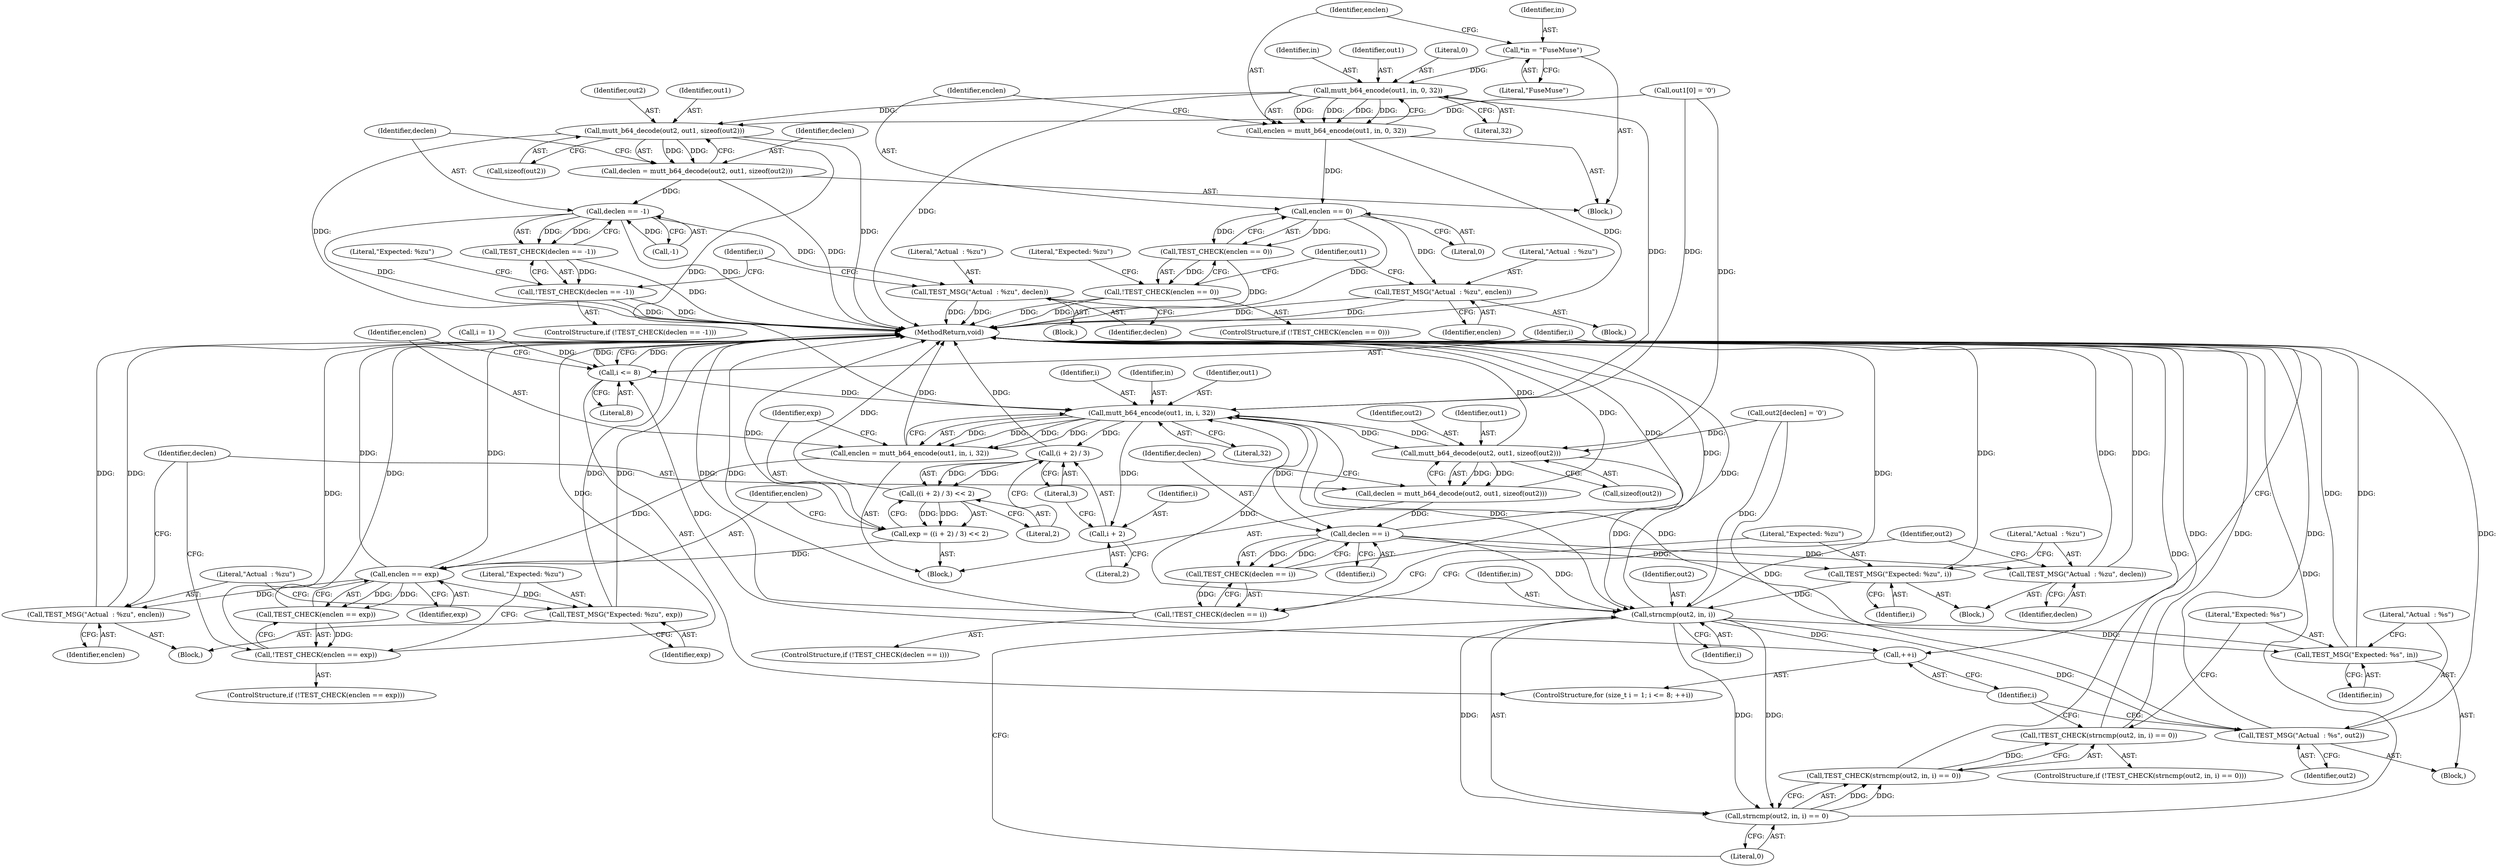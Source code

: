 digraph "0_neomutt_6f163e07ae68654d7ac5268cbb7565f6df79ad85_4@pointer" {
"1000116" [label="(Call,mutt_b64_encode(out1, in, 0, 32))"];
"1000107" [label="(Call,*in = \"FuseMuse\")"];
"1000114" [label="(Call,enclen = mutt_b64_encode(out1, in, 0, 32))"];
"1000124" [label="(Call,enclen == 0)"];
"1000123" [label="(Call,TEST_CHECK(enclen == 0))"];
"1000122" [label="(Call,!TEST_CHECK(enclen == 0))"];
"1000131" [label="(Call,TEST_MSG(\"Actual  : %zu\", enclen))"];
"1000141" [label="(Call,mutt_b64_decode(out2, out1, sizeof(out2)))"];
"1000139" [label="(Call,declen = mutt_b64_decode(out2, out1, sizeof(out2)))"];
"1000149" [label="(Call,declen == -1)"];
"1000148" [label="(Call,TEST_CHECK(declen == -1))"];
"1000147" [label="(Call,!TEST_CHECK(declen == -1))"];
"1000158" [label="(Call,TEST_MSG(\"Actual  : %zu\", declen))"];
"1000174" [label="(Call,mutt_b64_encode(out1, in, i, 32))"];
"1000172" [label="(Call,enclen = mutt_b64_encode(out1, in, i, 32))"];
"1000192" [label="(Call,enclen == exp)"];
"1000191" [label="(Call,TEST_CHECK(enclen == exp))"];
"1000190" [label="(Call,!TEST_CHECK(enclen == exp))"];
"1000196" [label="(Call,TEST_MSG(\"Expected: %zu\", exp))"];
"1000199" [label="(Call,TEST_MSG(\"Actual  : %zu\", enclen))"];
"1000183" [label="(Call,(i + 2) / 3)"];
"1000182" [label="(Call,((i + 2) / 3) << 2)"];
"1000180" [label="(Call,exp = ((i + 2) / 3) << 2)"];
"1000184" [label="(Call,i + 2)"];
"1000204" [label="(Call,mutt_b64_decode(out2, out1, sizeof(out2)))"];
"1000202" [label="(Call,declen = mutt_b64_decode(out2, out1, sizeof(out2)))"];
"1000212" [label="(Call,declen == i)"];
"1000211" [label="(Call,TEST_CHECK(declen == i))"];
"1000210" [label="(Call,!TEST_CHECK(declen == i))"];
"1000216" [label="(Call,TEST_MSG(\"Expected: %zu\", i))"];
"1000231" [label="(Call,strncmp(out2, in, i))"];
"1000169" [label="(Call,++i)"];
"1000166" [label="(Call,i <= 8)"];
"1000230" [label="(Call,strncmp(out2, in, i) == 0)"];
"1000229" [label="(Call,TEST_CHECK(strncmp(out2, in, i) == 0))"];
"1000228" [label="(Call,!TEST_CHECK(strncmp(out2, in, i) == 0))"];
"1000237" [label="(Call,TEST_MSG(\"Expected: %s\", in))"];
"1000240" [label="(Call,TEST_MSG(\"Actual  : %s\", out2))"];
"1000219" [label="(Call,TEST_MSG(\"Actual  : %zu\", declen))"];
"1000205" [label="(Identifier,out2)"];
"1000142" [label="(Identifier,out2)"];
"1000148" [label="(Call,TEST_CHECK(declen == -1))"];
"1000195" [label="(Block,)"];
"1000227" [label="(ControlStructure,if (!TEST_CHECK(strncmp(out2, in, i) == 0)))"];
"1000217" [label="(Literal,\"Expected: %zu\")"];
"1000185" [label="(Identifier,i)"];
"1000155" [label="(Literal,\"Expected: %zu\")"];
"1000169" [label="(Call,++i)"];
"1000218" [label="(Identifier,i)"];
"1000108" [label="(Identifier,in)"];
"1000219" [label="(Call,TEST_MSG(\"Actual  : %zu\", declen))"];
"1000240" [label="(Call,TEST_MSG(\"Actual  : %s\", out2))"];
"1000161" [label="(ControlStructure,for (size_t i = 1; i <= 8; ++i))"];
"1000186" [label="(Literal,2)"];
"1000177" [label="(Identifier,i)"];
"1000131" [label="(Call,TEST_MSG(\"Actual  : %zu\", enclen))"];
"1000204" [label="(Call,mutt_b64_decode(out2, out1, sizeof(out2)))"];
"1000107" [label="(Call,*in = \"FuseMuse\")"];
"1000207" [label="(Call,sizeof(out2))"];
"1000114" [label="(Call,enclen = mutt_b64_encode(out1, in, 0, 32))"];
"1000191" [label="(Call,TEST_CHECK(enclen == exp))"];
"1000124" [label="(Call,enclen == 0)"];
"1000147" [label="(Call,!TEST_CHECK(declen == -1))"];
"1000167" [label="(Identifier,i)"];
"1000172" [label="(Call,enclen = mutt_b64_encode(out1, in, i, 32))"];
"1000190" [label="(Call,!TEST_CHECK(enclen == exp))"];
"1000193" [label="(Identifier,enclen)"];
"1000176" [label="(Identifier,in)"];
"1000182" [label="(Call,((i + 2) / 3) << 2)"];
"1000203" [label="(Identifier,declen)"];
"1000236" [label="(Block,)"];
"1000211" [label="(Call,TEST_CHECK(declen == i))"];
"1000139" [label="(Call,declen = mutt_b64_decode(out2, out1, sizeof(out2)))"];
"1000120" [label="(Literal,32)"];
"1000171" [label="(Block,)"];
"1000187" [label="(Literal,3)"];
"1000200" [label="(Literal,\"Actual  : %zu\")"];
"1000153" [label="(Block,)"];
"1000150" [label="(Identifier,declen)"];
"1000160" [label="(Identifier,declen)"];
"1000164" [label="(Identifier,i)"];
"1000232" [label="(Identifier,out2)"];
"1000238" [label="(Literal,\"Expected: %s\")"];
"1000222" [label="(Call,out2[declen] = '\0')"];
"1000221" [label="(Identifier,declen)"];
"1000199" [label="(Call,TEST_MSG(\"Actual  : %zu\", enclen))"];
"1000146" [label="(ControlStructure,if (!TEST_CHECK(declen == -1)))"];
"1000121" [label="(ControlStructure,if (!TEST_CHECK(enclen == 0)))"];
"1000194" [label="(Identifier,exp)"];
"1000129" [label="(Literal,\"Expected: %zu\")"];
"1000188" [label="(Literal,2)"];
"1000197" [label="(Literal,\"Expected: %zu\")"];
"1000168" [label="(Literal,8)"];
"1000234" [label="(Identifier,i)"];
"1000119" [label="(Literal,0)"];
"1000122" [label="(Call,!TEST_CHECK(enclen == 0))"];
"1000170" [label="(Identifier,i)"];
"1000206" [label="(Identifier,out1)"];
"1000233" [label="(Identifier,in)"];
"1000237" [label="(Call,TEST_MSG(\"Expected: %s\", in))"];
"1000159" [label="(Literal,\"Actual  : %zu\")"];
"1000192" [label="(Call,enclen == exp)"];
"1000140" [label="(Identifier,declen)"];
"1000241" [label="(Literal,\"Actual  : %s\")"];
"1000209" [label="(ControlStructure,if (!TEST_CHECK(declen == i)))"];
"1000235" [label="(Literal,0)"];
"1000181" [label="(Identifier,exp)"];
"1000180" [label="(Call,exp = ((i + 2) / 3) << 2)"];
"1000125" [label="(Identifier,enclen)"];
"1000243" [label="(MethodReturn,void)"];
"1000116" [label="(Call,mutt_b64_encode(out1, in, 0, 32))"];
"1000173" [label="(Identifier,enclen)"];
"1000127" [label="(Block,)"];
"1000118" [label="(Identifier,in)"];
"1000215" [label="(Block,)"];
"1000115" [label="(Identifier,enclen)"];
"1000231" [label="(Call,strncmp(out2, in, i))"];
"1000198" [label="(Identifier,exp)"];
"1000105" [label="(Block,)"];
"1000230" [label="(Call,strncmp(out2, in, i) == 0)"];
"1000158" [label="(Call,TEST_MSG(\"Actual  : %zu\", declen))"];
"1000210" [label="(Call,!TEST_CHECK(declen == i))"];
"1000126" [label="(Literal,0)"];
"1000214" [label="(Identifier,i)"];
"1000201" [label="(Identifier,enclen)"];
"1000220" [label="(Literal,\"Actual  : %zu\")"];
"1000189" [label="(ControlStructure,if (!TEST_CHECK(enclen == exp)))"];
"1000228" [label="(Call,!TEST_CHECK(strncmp(out2, in, i) == 0))"];
"1000175" [label="(Identifier,out1)"];
"1000117" [label="(Identifier,out1)"];
"1000149" [label="(Call,declen == -1)"];
"1000163" [label="(Call,i = 1)"];
"1000109" [label="(Literal,\"FuseMuse\")"];
"1000196" [label="(Call,TEST_MSG(\"Expected: %zu\", exp))"];
"1000229" [label="(Call,TEST_CHECK(strncmp(out2, in, i) == 0))"];
"1000216" [label="(Call,TEST_MSG(\"Expected: %zu\", i))"];
"1000224" [label="(Identifier,out2)"];
"1000174" [label="(Call,mutt_b64_encode(out1, in, i, 32))"];
"1000166" [label="(Call,i <= 8)"];
"1000202" [label="(Call,declen = mutt_b64_decode(out2, out1, sizeof(out2)))"];
"1000239" [label="(Identifier,in)"];
"1000178" [label="(Literal,32)"];
"1000213" [label="(Identifier,declen)"];
"1000151" [label="(Call,-1)"];
"1000144" [label="(Call,sizeof(out2))"];
"1000242" [label="(Identifier,out2)"];
"1000143" [label="(Identifier,out1)"];
"1000132" [label="(Literal,\"Actual  : %zu\")"];
"1000212" [label="(Call,declen == i)"];
"1000141" [label="(Call,mutt_b64_decode(out2, out1, sizeof(out2)))"];
"1000123" [label="(Call,TEST_CHECK(enclen == 0))"];
"1000133" [label="(Identifier,enclen)"];
"1000184" [label="(Call,i + 2)"];
"1000136" [label="(Identifier,out1)"];
"1000183" [label="(Call,(i + 2) / 3)"];
"1000134" [label="(Call,out1[0] = '\0')"];
"1000116" -> "1000114"  [label="AST: "];
"1000116" -> "1000120"  [label="CFG: "];
"1000117" -> "1000116"  [label="AST: "];
"1000118" -> "1000116"  [label="AST: "];
"1000119" -> "1000116"  [label="AST: "];
"1000120" -> "1000116"  [label="AST: "];
"1000114" -> "1000116"  [label="CFG: "];
"1000116" -> "1000243"  [label="DDG: "];
"1000116" -> "1000114"  [label="DDG: "];
"1000116" -> "1000114"  [label="DDG: "];
"1000116" -> "1000114"  [label="DDG: "];
"1000116" -> "1000114"  [label="DDG: "];
"1000107" -> "1000116"  [label="DDG: "];
"1000116" -> "1000141"  [label="DDG: "];
"1000116" -> "1000174"  [label="DDG: "];
"1000107" -> "1000105"  [label="AST: "];
"1000107" -> "1000109"  [label="CFG: "];
"1000108" -> "1000107"  [label="AST: "];
"1000109" -> "1000107"  [label="AST: "];
"1000115" -> "1000107"  [label="CFG: "];
"1000114" -> "1000105"  [label="AST: "];
"1000115" -> "1000114"  [label="AST: "];
"1000125" -> "1000114"  [label="CFG: "];
"1000114" -> "1000243"  [label="DDG: "];
"1000114" -> "1000124"  [label="DDG: "];
"1000124" -> "1000123"  [label="AST: "];
"1000124" -> "1000126"  [label="CFG: "];
"1000125" -> "1000124"  [label="AST: "];
"1000126" -> "1000124"  [label="AST: "];
"1000123" -> "1000124"  [label="CFG: "];
"1000124" -> "1000243"  [label="DDG: "];
"1000124" -> "1000123"  [label="DDG: "];
"1000124" -> "1000123"  [label="DDG: "];
"1000124" -> "1000131"  [label="DDG: "];
"1000123" -> "1000122"  [label="AST: "];
"1000122" -> "1000123"  [label="CFG: "];
"1000123" -> "1000243"  [label="DDG: "];
"1000123" -> "1000122"  [label="DDG: "];
"1000122" -> "1000121"  [label="AST: "];
"1000129" -> "1000122"  [label="CFG: "];
"1000136" -> "1000122"  [label="CFG: "];
"1000122" -> "1000243"  [label="DDG: "];
"1000122" -> "1000243"  [label="DDG: "];
"1000131" -> "1000127"  [label="AST: "];
"1000131" -> "1000133"  [label="CFG: "];
"1000132" -> "1000131"  [label="AST: "];
"1000133" -> "1000131"  [label="AST: "];
"1000136" -> "1000131"  [label="CFG: "];
"1000131" -> "1000243"  [label="DDG: "];
"1000131" -> "1000243"  [label="DDG: "];
"1000141" -> "1000139"  [label="AST: "];
"1000141" -> "1000144"  [label="CFG: "];
"1000142" -> "1000141"  [label="AST: "];
"1000143" -> "1000141"  [label="AST: "];
"1000144" -> "1000141"  [label="AST: "];
"1000139" -> "1000141"  [label="CFG: "];
"1000141" -> "1000243"  [label="DDG: "];
"1000141" -> "1000243"  [label="DDG: "];
"1000141" -> "1000139"  [label="DDG: "];
"1000141" -> "1000139"  [label="DDG: "];
"1000134" -> "1000141"  [label="DDG: "];
"1000141" -> "1000174"  [label="DDG: "];
"1000139" -> "1000105"  [label="AST: "];
"1000140" -> "1000139"  [label="AST: "];
"1000150" -> "1000139"  [label="CFG: "];
"1000139" -> "1000243"  [label="DDG: "];
"1000139" -> "1000149"  [label="DDG: "];
"1000149" -> "1000148"  [label="AST: "];
"1000149" -> "1000151"  [label="CFG: "];
"1000150" -> "1000149"  [label="AST: "];
"1000151" -> "1000149"  [label="AST: "];
"1000148" -> "1000149"  [label="CFG: "];
"1000149" -> "1000243"  [label="DDG: "];
"1000149" -> "1000243"  [label="DDG: "];
"1000149" -> "1000148"  [label="DDG: "];
"1000149" -> "1000148"  [label="DDG: "];
"1000151" -> "1000149"  [label="DDG: "];
"1000149" -> "1000158"  [label="DDG: "];
"1000148" -> "1000147"  [label="AST: "];
"1000147" -> "1000148"  [label="CFG: "];
"1000148" -> "1000243"  [label="DDG: "];
"1000148" -> "1000147"  [label="DDG: "];
"1000147" -> "1000146"  [label="AST: "];
"1000155" -> "1000147"  [label="CFG: "];
"1000164" -> "1000147"  [label="CFG: "];
"1000147" -> "1000243"  [label="DDG: "];
"1000147" -> "1000243"  [label="DDG: "];
"1000158" -> "1000153"  [label="AST: "];
"1000158" -> "1000160"  [label="CFG: "];
"1000159" -> "1000158"  [label="AST: "];
"1000160" -> "1000158"  [label="AST: "];
"1000164" -> "1000158"  [label="CFG: "];
"1000158" -> "1000243"  [label="DDG: "];
"1000158" -> "1000243"  [label="DDG: "];
"1000174" -> "1000172"  [label="AST: "];
"1000174" -> "1000178"  [label="CFG: "];
"1000175" -> "1000174"  [label="AST: "];
"1000176" -> "1000174"  [label="AST: "];
"1000177" -> "1000174"  [label="AST: "];
"1000178" -> "1000174"  [label="AST: "];
"1000172" -> "1000174"  [label="CFG: "];
"1000174" -> "1000172"  [label="DDG: "];
"1000174" -> "1000172"  [label="DDG: "];
"1000174" -> "1000172"  [label="DDG: "];
"1000174" -> "1000172"  [label="DDG: "];
"1000204" -> "1000174"  [label="DDG: "];
"1000134" -> "1000174"  [label="DDG: "];
"1000237" -> "1000174"  [label="DDG: "];
"1000231" -> "1000174"  [label="DDG: "];
"1000166" -> "1000174"  [label="DDG: "];
"1000174" -> "1000183"  [label="DDG: "];
"1000174" -> "1000184"  [label="DDG: "];
"1000174" -> "1000204"  [label="DDG: "];
"1000174" -> "1000212"  [label="DDG: "];
"1000174" -> "1000231"  [label="DDG: "];
"1000172" -> "1000171"  [label="AST: "];
"1000173" -> "1000172"  [label="AST: "];
"1000181" -> "1000172"  [label="CFG: "];
"1000172" -> "1000243"  [label="DDG: "];
"1000172" -> "1000192"  [label="DDG: "];
"1000192" -> "1000191"  [label="AST: "];
"1000192" -> "1000194"  [label="CFG: "];
"1000193" -> "1000192"  [label="AST: "];
"1000194" -> "1000192"  [label="AST: "];
"1000191" -> "1000192"  [label="CFG: "];
"1000192" -> "1000243"  [label="DDG: "];
"1000192" -> "1000243"  [label="DDG: "];
"1000192" -> "1000191"  [label="DDG: "];
"1000192" -> "1000191"  [label="DDG: "];
"1000180" -> "1000192"  [label="DDG: "];
"1000192" -> "1000196"  [label="DDG: "];
"1000192" -> "1000199"  [label="DDG: "];
"1000191" -> "1000190"  [label="AST: "];
"1000190" -> "1000191"  [label="CFG: "];
"1000191" -> "1000243"  [label="DDG: "];
"1000191" -> "1000190"  [label="DDG: "];
"1000190" -> "1000189"  [label="AST: "];
"1000197" -> "1000190"  [label="CFG: "];
"1000203" -> "1000190"  [label="CFG: "];
"1000190" -> "1000243"  [label="DDG: "];
"1000190" -> "1000243"  [label="DDG: "];
"1000196" -> "1000195"  [label="AST: "];
"1000196" -> "1000198"  [label="CFG: "];
"1000197" -> "1000196"  [label="AST: "];
"1000198" -> "1000196"  [label="AST: "];
"1000200" -> "1000196"  [label="CFG: "];
"1000196" -> "1000243"  [label="DDG: "];
"1000196" -> "1000243"  [label="DDG: "];
"1000199" -> "1000195"  [label="AST: "];
"1000199" -> "1000201"  [label="CFG: "];
"1000200" -> "1000199"  [label="AST: "];
"1000201" -> "1000199"  [label="AST: "];
"1000203" -> "1000199"  [label="CFG: "];
"1000199" -> "1000243"  [label="DDG: "];
"1000199" -> "1000243"  [label="DDG: "];
"1000183" -> "1000182"  [label="AST: "];
"1000183" -> "1000187"  [label="CFG: "];
"1000184" -> "1000183"  [label="AST: "];
"1000187" -> "1000183"  [label="AST: "];
"1000188" -> "1000183"  [label="CFG: "];
"1000183" -> "1000243"  [label="DDG: "];
"1000183" -> "1000182"  [label="DDG: "];
"1000183" -> "1000182"  [label="DDG: "];
"1000182" -> "1000180"  [label="AST: "];
"1000182" -> "1000188"  [label="CFG: "];
"1000188" -> "1000182"  [label="AST: "];
"1000180" -> "1000182"  [label="CFG: "];
"1000182" -> "1000243"  [label="DDG: "];
"1000182" -> "1000180"  [label="DDG: "];
"1000182" -> "1000180"  [label="DDG: "];
"1000180" -> "1000171"  [label="AST: "];
"1000181" -> "1000180"  [label="AST: "];
"1000193" -> "1000180"  [label="CFG: "];
"1000180" -> "1000243"  [label="DDG: "];
"1000184" -> "1000186"  [label="CFG: "];
"1000185" -> "1000184"  [label="AST: "];
"1000186" -> "1000184"  [label="AST: "];
"1000187" -> "1000184"  [label="CFG: "];
"1000204" -> "1000202"  [label="AST: "];
"1000204" -> "1000207"  [label="CFG: "];
"1000205" -> "1000204"  [label="AST: "];
"1000206" -> "1000204"  [label="AST: "];
"1000207" -> "1000204"  [label="AST: "];
"1000202" -> "1000204"  [label="CFG: "];
"1000204" -> "1000243"  [label="DDG: "];
"1000204" -> "1000202"  [label="DDG: "];
"1000204" -> "1000202"  [label="DDG: "];
"1000222" -> "1000204"  [label="DDG: "];
"1000134" -> "1000204"  [label="DDG: "];
"1000204" -> "1000231"  [label="DDG: "];
"1000202" -> "1000171"  [label="AST: "];
"1000203" -> "1000202"  [label="AST: "];
"1000213" -> "1000202"  [label="CFG: "];
"1000202" -> "1000243"  [label="DDG: "];
"1000202" -> "1000212"  [label="DDG: "];
"1000212" -> "1000211"  [label="AST: "];
"1000212" -> "1000214"  [label="CFG: "];
"1000213" -> "1000212"  [label="AST: "];
"1000214" -> "1000212"  [label="AST: "];
"1000211" -> "1000212"  [label="CFG: "];
"1000212" -> "1000243"  [label="DDG: "];
"1000212" -> "1000211"  [label="DDG: "];
"1000212" -> "1000211"  [label="DDG: "];
"1000212" -> "1000216"  [label="DDG: "];
"1000212" -> "1000219"  [label="DDG: "];
"1000212" -> "1000231"  [label="DDG: "];
"1000211" -> "1000210"  [label="AST: "];
"1000210" -> "1000211"  [label="CFG: "];
"1000211" -> "1000243"  [label="DDG: "];
"1000211" -> "1000210"  [label="DDG: "];
"1000210" -> "1000209"  [label="AST: "];
"1000217" -> "1000210"  [label="CFG: "];
"1000224" -> "1000210"  [label="CFG: "];
"1000210" -> "1000243"  [label="DDG: "];
"1000210" -> "1000243"  [label="DDG: "];
"1000216" -> "1000215"  [label="AST: "];
"1000216" -> "1000218"  [label="CFG: "];
"1000217" -> "1000216"  [label="AST: "];
"1000218" -> "1000216"  [label="AST: "];
"1000220" -> "1000216"  [label="CFG: "];
"1000216" -> "1000243"  [label="DDG: "];
"1000216" -> "1000231"  [label="DDG: "];
"1000231" -> "1000230"  [label="AST: "];
"1000231" -> "1000234"  [label="CFG: "];
"1000232" -> "1000231"  [label="AST: "];
"1000233" -> "1000231"  [label="AST: "];
"1000234" -> "1000231"  [label="AST: "];
"1000235" -> "1000231"  [label="CFG: "];
"1000231" -> "1000243"  [label="DDG: "];
"1000231" -> "1000243"  [label="DDG: "];
"1000231" -> "1000169"  [label="DDG: "];
"1000231" -> "1000230"  [label="DDG: "];
"1000231" -> "1000230"  [label="DDG: "];
"1000231" -> "1000230"  [label="DDG: "];
"1000222" -> "1000231"  [label="DDG: "];
"1000231" -> "1000237"  [label="DDG: "];
"1000231" -> "1000240"  [label="DDG: "];
"1000169" -> "1000161"  [label="AST: "];
"1000169" -> "1000170"  [label="CFG: "];
"1000170" -> "1000169"  [label="AST: "];
"1000167" -> "1000169"  [label="CFG: "];
"1000169" -> "1000166"  [label="DDG: "];
"1000166" -> "1000161"  [label="AST: "];
"1000166" -> "1000168"  [label="CFG: "];
"1000167" -> "1000166"  [label="AST: "];
"1000168" -> "1000166"  [label="AST: "];
"1000173" -> "1000166"  [label="CFG: "];
"1000243" -> "1000166"  [label="CFG: "];
"1000166" -> "1000243"  [label="DDG: "];
"1000166" -> "1000243"  [label="DDG: "];
"1000163" -> "1000166"  [label="DDG: "];
"1000230" -> "1000229"  [label="AST: "];
"1000230" -> "1000235"  [label="CFG: "];
"1000235" -> "1000230"  [label="AST: "];
"1000229" -> "1000230"  [label="CFG: "];
"1000230" -> "1000243"  [label="DDG: "];
"1000230" -> "1000229"  [label="DDG: "];
"1000230" -> "1000229"  [label="DDG: "];
"1000229" -> "1000228"  [label="AST: "];
"1000228" -> "1000229"  [label="CFG: "];
"1000229" -> "1000243"  [label="DDG: "];
"1000229" -> "1000228"  [label="DDG: "];
"1000228" -> "1000227"  [label="AST: "];
"1000238" -> "1000228"  [label="CFG: "];
"1000170" -> "1000228"  [label="CFG: "];
"1000228" -> "1000243"  [label="DDG: "];
"1000228" -> "1000243"  [label="DDG: "];
"1000237" -> "1000236"  [label="AST: "];
"1000237" -> "1000239"  [label="CFG: "];
"1000238" -> "1000237"  [label="AST: "];
"1000239" -> "1000237"  [label="AST: "];
"1000241" -> "1000237"  [label="CFG: "];
"1000237" -> "1000243"  [label="DDG: "];
"1000237" -> "1000243"  [label="DDG: "];
"1000240" -> "1000236"  [label="AST: "];
"1000240" -> "1000242"  [label="CFG: "];
"1000241" -> "1000240"  [label="AST: "];
"1000242" -> "1000240"  [label="AST: "];
"1000170" -> "1000240"  [label="CFG: "];
"1000240" -> "1000243"  [label="DDG: "];
"1000240" -> "1000243"  [label="DDG: "];
"1000222" -> "1000240"  [label="DDG: "];
"1000219" -> "1000215"  [label="AST: "];
"1000219" -> "1000221"  [label="CFG: "];
"1000220" -> "1000219"  [label="AST: "];
"1000221" -> "1000219"  [label="AST: "];
"1000224" -> "1000219"  [label="CFG: "];
"1000219" -> "1000243"  [label="DDG: "];
"1000219" -> "1000243"  [label="DDG: "];
}
